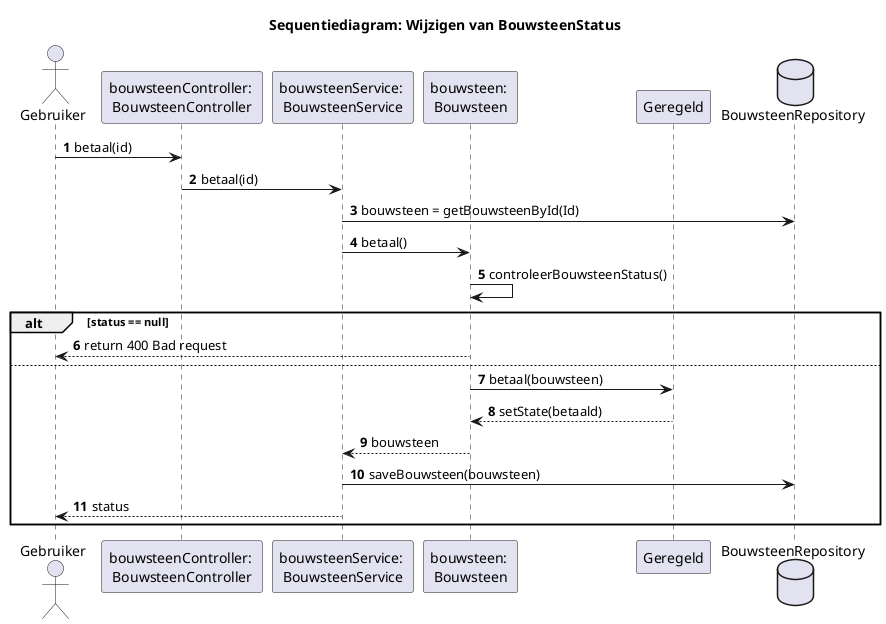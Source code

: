 @startuml
title Sequentiediagram: Wijzigen van BouwsteenStatus
autonumber
actor Gebruiker
participant "bouwsteenController: \nBouwsteenController" as BsController
participant "bouwsteenService: \nBouwsteenService" as BsService
participant "bouwsteen: \nBouwsteen" as Bs
participant "Geregeld" as BSSgeregeld
database "BouwsteenRepository" as DB

Gebruiker -> BsController: betaal(id)
BsController -> BsService: betaal(id)
BsService -> DB: bouwsteen = getBouwsteenById(Id)
BsService -> Bs: betaal()
Bs -> Bs :controleerBouwsteenStatus()
alt status == null
Bs --> Gebruiker: return 400 Bad request
else
Bs -> BSSgeregeld: betaal(bouwsteen)
Bs <-- BSSgeregeld: setState(betaald)
Bs --> BsService: bouwsteen
BsService -> DB: saveBouwsteen(bouwsteen)
BsService --> Gebruiker: status
end

@enduml
